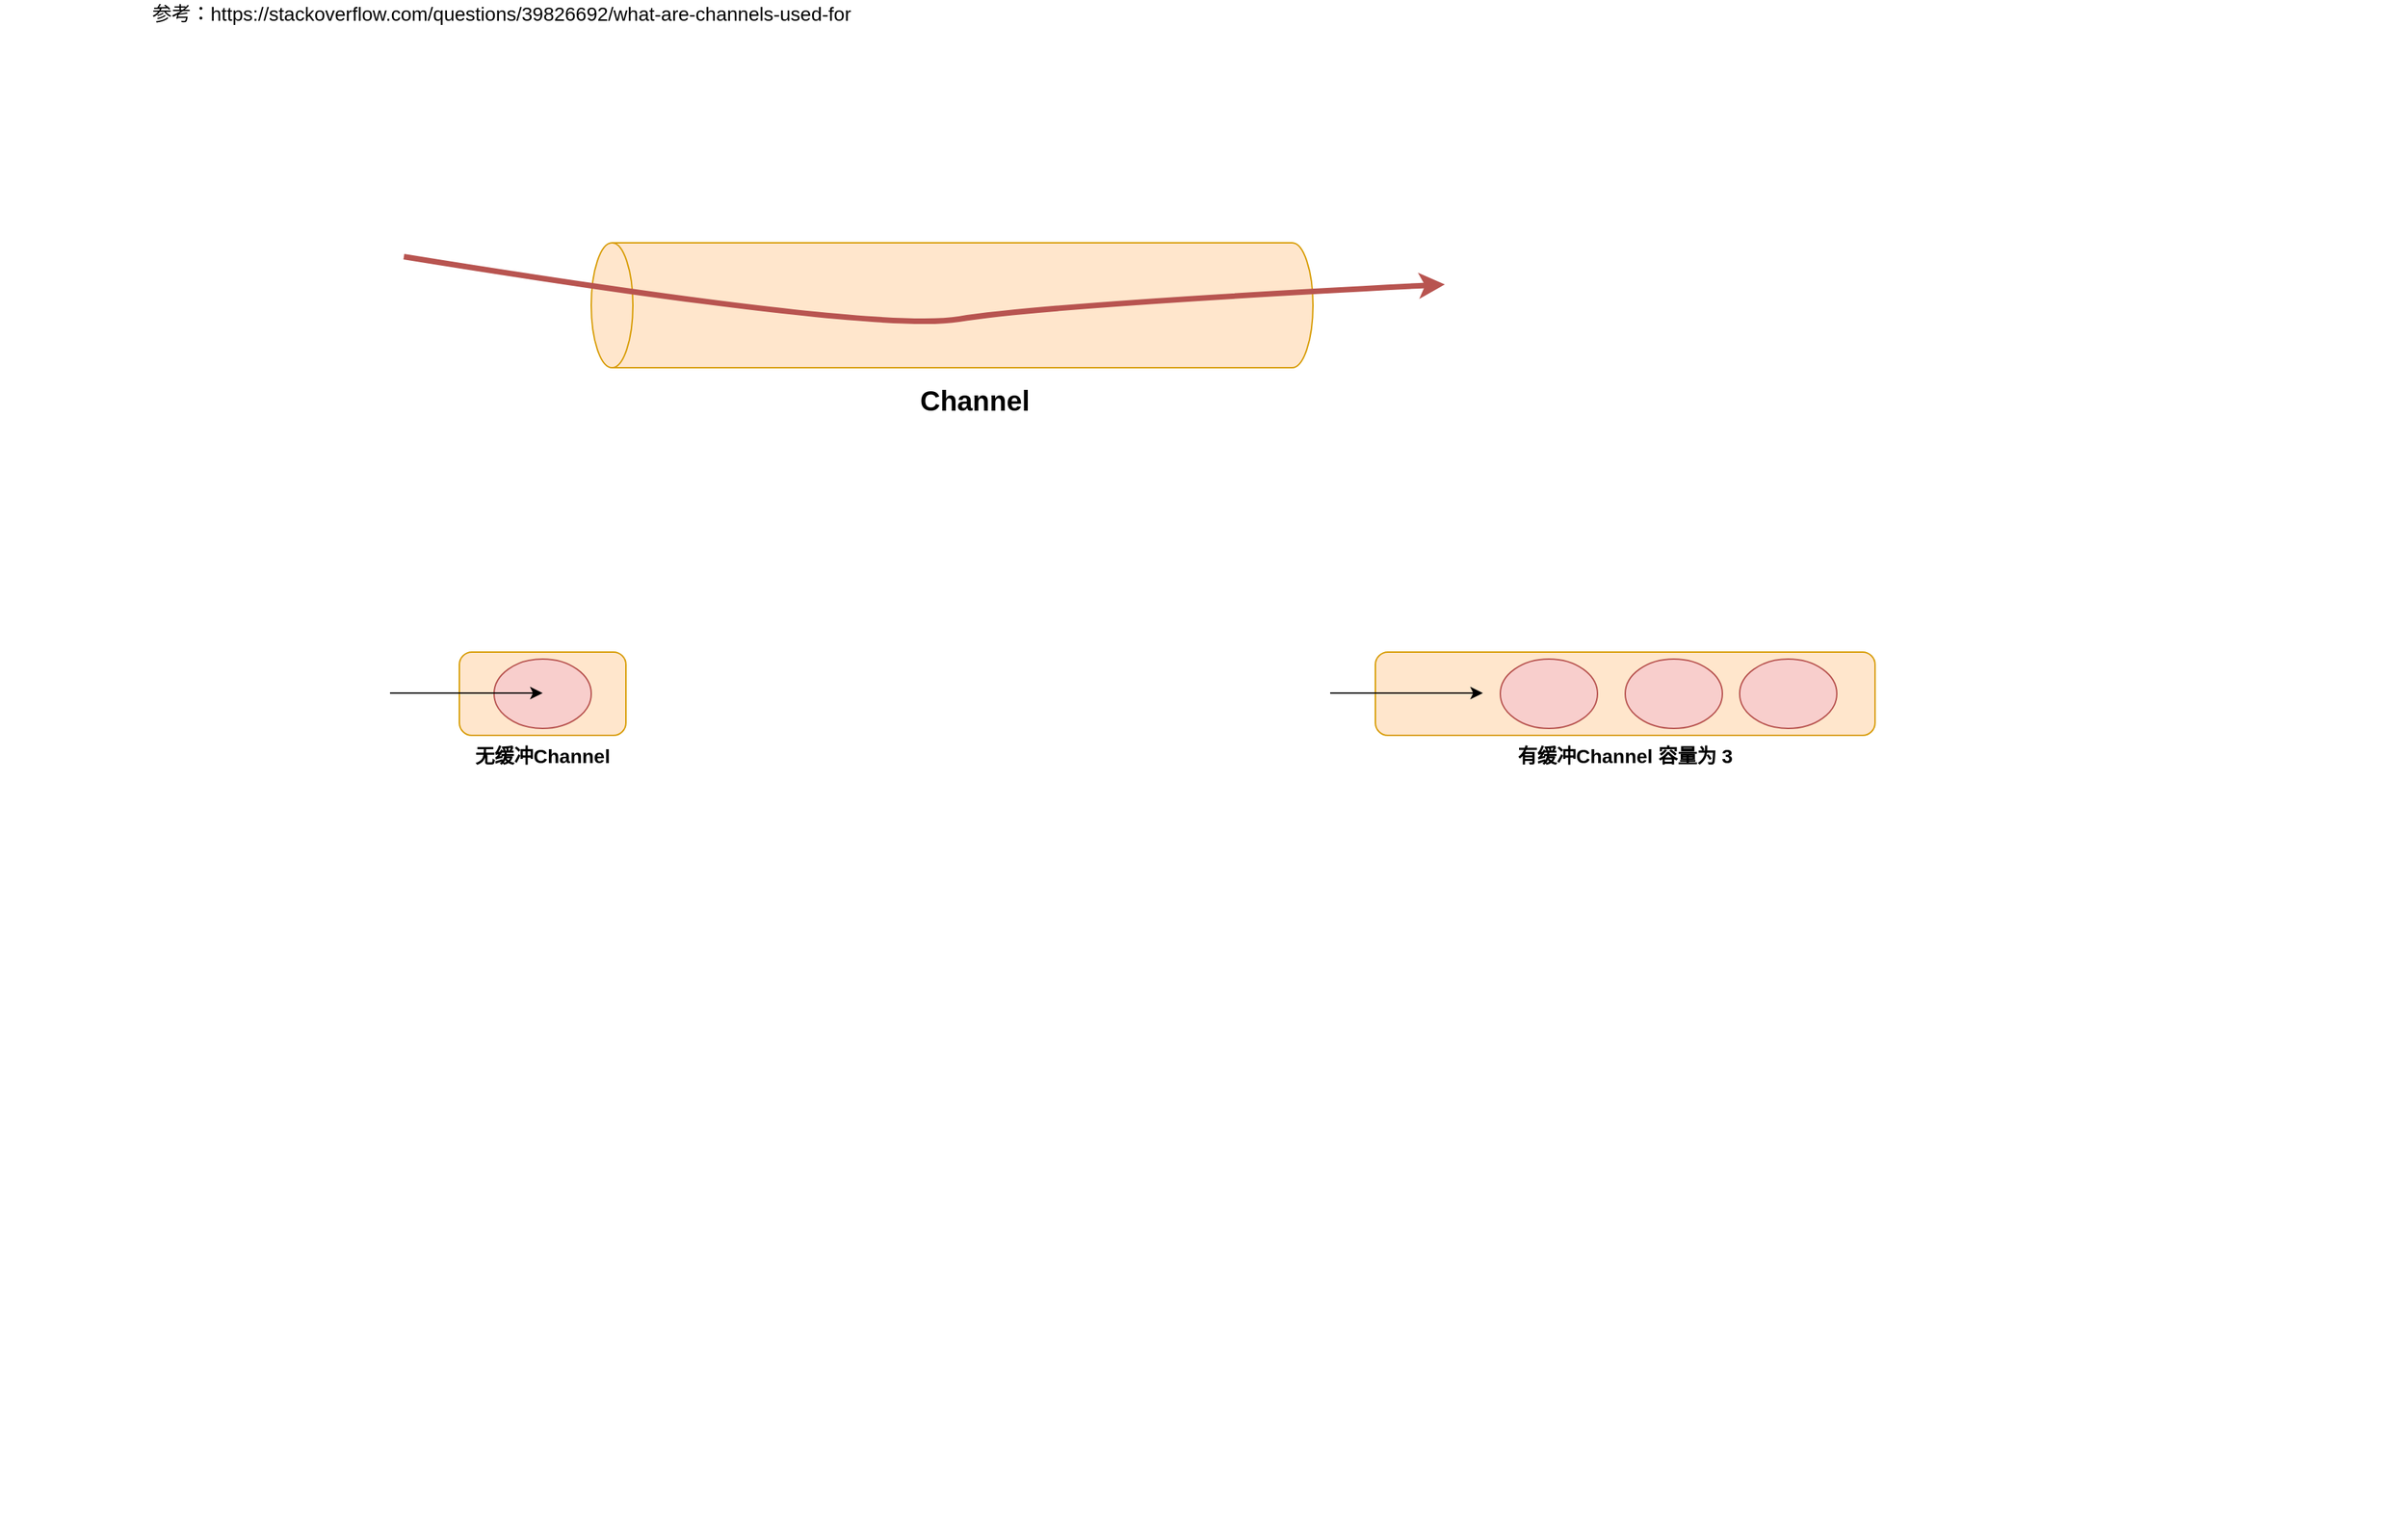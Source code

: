 <mxfile version="14.6.13" type="device" pages="2"><diagram id="2-M57R_hSXT9vt3cvuRG" name="channel"><mxGraphModel dx="1346" dy="627" grid="1" gridSize="10" guides="1" tooltips="1" connect="1" arrows="1" fold="1" page="0" pageScale="1" pageWidth="3300" pageHeight="4681" math="0" shadow="0"><root><mxCell id="0"/><mxCell id="1" parent="0"/><mxCell id="vdRSsDVSUpke1YgxUN4T-1" value="" style="shape=image;verticalLabelPosition=bottom;labelBackgroundColor=#ffffff;verticalAlign=top;aspect=fixed;imageAspect=0;image=https://i.stack.imgur.com/Lq7ZG.png;" parent="1" vertex="1"><mxGeometry x="-31" y="630" width="651" height="497.02" as="geometry"/></mxCell><mxCell id="vdRSsDVSUpke1YgxUN4T-16" value="" style="group;fontStyle=1;fontSize=14;" parent="1" vertex="1" connectable="0"><mxGeometry x="300" y="490" width="120" height="60" as="geometry"/></mxCell><mxCell id="vdRSsDVSUpke1YgxUN4T-2" value="无缓冲Channel" style="rounded=1;whiteSpace=wrap;html=1;labelPosition=center;verticalLabelPosition=bottom;align=center;verticalAlign=top;fillColor=#ffe6cc;strokeColor=#d79b00;fontStyle=1;fontSize=14;" parent="vdRSsDVSUpke1YgxUN4T-16" vertex="1"><mxGeometry width="120" height="60" as="geometry"/></mxCell><mxCell id="vdRSsDVSUpke1YgxUN4T-12" value="" style="ellipse;whiteSpace=wrap;html=1;fillColor=#f8cecc;strokeColor=#b85450;fontStyle=1;fontSize=14;" parent="vdRSsDVSUpke1YgxUN4T-16" vertex="1"><mxGeometry x="25" y="5" width="70" height="50" as="geometry"/></mxCell><mxCell id="vdRSsDVSUpke1YgxUN4T-21" value="" style="endArrow=classic;html=1;fontStyle=1;fontSize=14;" parent="vdRSsDVSUpke1YgxUN4T-16" edge="1"><mxGeometry width="50" height="50" relative="1" as="geometry"><mxPoint x="-50" y="29.5" as="sourcePoint"/><mxPoint x="60.0" y="29.5" as="targetPoint"/></mxGeometry></mxCell><mxCell id="vdRSsDVSUpke1YgxUN4T-19" value="" style="shape=image;verticalLabelPosition=bottom;labelBackgroundColor=#ffffff;verticalAlign=top;aspect=fixed;imageAspect=0;image=https://i.stack.imgur.com/kSx6w.png;" parent="1" vertex="1"><mxGeometry x="655" y="640" width="904.61" height="461" as="geometry"/></mxCell><mxCell id="vdRSsDVSUpke1YgxUN4T-20" value="参考：https://stackoverflow.com/questions/39826692/what-are-channels-used-for" style="text;html=1;align=center;verticalAlign=middle;resizable=0;points=[];autosize=1;fontSize=14;" parent="1" vertex="1"><mxGeometry x="70" y="20" width="520" height="20" as="geometry"/></mxCell><mxCell id="QeKJO6HXygh_D39BQ9ZP-1" value="" style="shape=cylinder3;whiteSpace=wrap;html=1;boundedLbl=1;backgroundOutline=1;size=15;rotation=-90;fillColor=#ffe6cc;strokeColor=#d79b00;labelPosition=right;verticalLabelPosition=middle;align=left;verticalAlign=middle;" parent="1" vertex="1"><mxGeometry x="610" y="-20" width="90" height="520" as="geometry"/></mxCell><mxCell id="QeKJO6HXygh_D39BQ9ZP-2" value="" style="curved=1;endArrow=classic;html=1;strokeWidth=4;fillColor=#f8cecc;strokeColor=#b85450;" parent="1" edge="1"><mxGeometry width="50" height="50" relative="1" as="geometry"><mxPoint x="260" y="205" as="sourcePoint"/><mxPoint x="1010" y="225" as="targetPoint"/><Array as="points"><mxPoint x="600" y="260"/><mxPoint x="720" y="240"/></Array></mxGeometry></mxCell><mxCell id="QeKJO6HXygh_D39BQ9ZP-9" value="&lt;meta charset=&quot;utf-8&quot;&gt;&lt;b style=&quot;color: rgb(0, 0, 0); font-family: helvetica; font-size: 12px; font-style: normal; letter-spacing: normal; text-align: left; text-indent: 0px; text-transform: none; word-spacing: 0px;&quot;&gt;&lt;font style=&quot;font-size: 20px&quot;&gt;Channel&lt;/font&gt;&lt;/b&gt;" style="text;whiteSpace=wrap;html=1;" parent="1" vertex="1"><mxGeometry x="630" y="290" width="100" height="30" as="geometry"/></mxCell><mxCell id="vdRSsDVSUpke1YgxUN4T-7" value="有缓冲Channel 容量为 3" style="rounded=1;whiteSpace=wrap;html=1;labelPosition=center;verticalLabelPosition=bottom;align=center;verticalAlign=top;fillColor=#ffe6cc;strokeColor=#d79b00;fontStyle=1;fontSize=14;" parent="1" vertex="1"><mxGeometry x="960" y="490" width="360" height="60" as="geometry"/></mxCell><mxCell id="vdRSsDVSUpke1YgxUN4T-13" value="" style="ellipse;whiteSpace=wrap;html=1;fillColor=#f8cecc;strokeColor=#b85450;fontStyle=1;fontSize=14;" parent="1" vertex="1"><mxGeometry x="1222.45" y="495" width="70" height="50" as="geometry"/></mxCell><mxCell id="vdRSsDVSUpke1YgxUN4T-14" value="" style="ellipse;whiteSpace=wrap;html=1;fillColor=#f8cecc;strokeColor=#b85450;fontStyle=1;fontSize=14;" parent="1" vertex="1"><mxGeometry x="1140" y="495" width="70" height="50" as="geometry"/></mxCell><mxCell id="vdRSsDVSUpke1YgxUN4T-15" value="" style="endArrow=classic;html=1;fontStyle=1;fontSize=14;" parent="1" edge="1"><mxGeometry x="927.45" y="490" width="50" height="50" as="geometry"><mxPoint x="927.45" y="519.5" as="sourcePoint"/><mxPoint x="1037.45" y="519.5" as="targetPoint"/></mxGeometry></mxCell><mxCell id="w41W4YS7_zEFxVi8ao7B-1" value="" style="ellipse;whiteSpace=wrap;html=1;fillColor=#f8cecc;strokeColor=#b85450;fontStyle=1;fontSize=14;" vertex="1" parent="1"><mxGeometry x="1050" y="495" width="70" height="50" as="geometry"/></mxCell><mxCell id="w41W4YS7_zEFxVi8ao7B-2" value="" style="shape=image;verticalLabelPosition=bottom;labelBackgroundColor=#ffffff;verticalAlign=top;aspect=fixed;imageAspect=0;image=https://www.jiyik.com/uploads/210906/I_202109061440594f060c.jpg;imageBackground=#ffffff;" vertex="1" parent="1"><mxGeometry x="1183" y="162" width="520" height="206" as="geometry"/></mxCell></root></mxGraphModel></diagram><diagram id="Z6-coDT_u3BUAhlZTkRJ" name="goroutine"><mxGraphModel dx="946" dy="627" grid="1" gridSize="10" guides="1" tooltips="1" connect="1" arrows="1" fold="1" page="1" pageScale="1" pageWidth="3300" pageHeight="4681" math="0" shadow="0"><root><mxCell id="xYv2DXQ_Mi1SY1U7kh-P-0"/><mxCell id="xYv2DXQ_Mi1SY1U7kh-P-1" parent="xYv2DXQ_Mi1SY1U7kh-P-0"/><mxCell id="hMyUyxM57gv2m4dREiAG-8" style="edgeStyle=orthogonalEdgeStyle;rounded=0;orthogonalLoop=1;jettySize=auto;html=1;exitX=0.5;exitY=1;exitDx=0;exitDy=0;entryX=0.5;entryY=0;entryDx=0;entryDy=0;fontSize=14;" parent="xYv2DXQ_Mi1SY1U7kh-P-1" source="hMyUyxM57gv2m4dREiAG-2" target="hMyUyxM57gv2m4dREiAG-3" edge="1"><mxGeometry relative="1" as="geometry"/></mxCell><mxCell id="hMyUyxM57gv2m4dREiAG-2" value="Start" style="rounded=1;whiteSpace=wrap;html=1;fontSize=14;fillColor=#AADEE6;strokeColor=#10739e;" parent="xYv2DXQ_Mi1SY1U7kh-P-1" vertex="1"><mxGeometry x="160" y="110" width="120" height="60" as="geometry"/></mxCell><mxCell id="hMyUyxM57gv2m4dREiAG-9" style="edgeStyle=orthogonalEdgeStyle;rounded=0;orthogonalLoop=1;jettySize=auto;html=1;exitX=0.5;exitY=1;exitDx=0;exitDy=0;fontSize=14;" parent="xYv2DXQ_Mi1SY1U7kh-P-1" source="hMyUyxM57gv2m4dREiAG-3" target="hMyUyxM57gv2m4dREiAG-4" edge="1"><mxGeometry relative="1" as="geometry"/></mxCell><mxCell id="hMyUyxM57gv2m4dREiAG-3" value="Task 1" style="rounded=1;whiteSpace=wrap;html=1;fontSize=14;fillColor=#AADEE6;strokeColor=#10739e;" parent="xYv2DXQ_Mi1SY1U7kh-P-1" vertex="1"><mxGeometry x="160" y="210" width="120" height="60" as="geometry"/></mxCell><mxCell id="hMyUyxM57gv2m4dREiAG-10" style="edgeStyle=orthogonalEdgeStyle;rounded=0;orthogonalLoop=1;jettySize=auto;html=1;exitX=0.5;exitY=1;exitDx=0;exitDy=0;fontSize=14;" parent="xYv2DXQ_Mi1SY1U7kh-P-1" source="hMyUyxM57gv2m4dREiAG-4" target="hMyUyxM57gv2m4dREiAG-5" edge="1"><mxGeometry relative="1" as="geometry"/></mxCell><mxCell id="hMyUyxM57gv2m4dREiAG-4" value="Task 2" style="rounded=1;whiteSpace=wrap;html=1;fontSize=14;fillColor=#AADEE6;strokeColor=#10739e;" parent="xYv2DXQ_Mi1SY1U7kh-P-1" vertex="1"><mxGeometry x="160" y="320" width="120" height="60" as="geometry"/></mxCell><mxCell id="hMyUyxM57gv2m4dREiAG-11" style="edgeStyle=orthogonalEdgeStyle;rounded=0;orthogonalLoop=1;jettySize=auto;html=1;exitX=0.5;exitY=1;exitDx=0;exitDy=0;fontSize=14;" parent="xYv2DXQ_Mi1SY1U7kh-P-1" source="hMyUyxM57gv2m4dREiAG-5" target="hMyUyxM57gv2m4dREiAG-6" edge="1"><mxGeometry relative="1" as="geometry"/></mxCell><mxCell id="hMyUyxM57gv2m4dREiAG-5" value="Task 3" style="rounded=1;whiteSpace=wrap;html=1;fontSize=14;fillColor=#AADEE6;strokeColor=#10739e;" parent="xYv2DXQ_Mi1SY1U7kh-P-1" vertex="1"><mxGeometry x="160" y="420" width="120" height="60" as="geometry"/></mxCell><mxCell id="hMyUyxM57gv2m4dREiAG-6" value="End" style="rounded=1;whiteSpace=wrap;html=1;fontSize=14;fillColor=#AADEE6;strokeColor=#10739e;" parent="xYv2DXQ_Mi1SY1U7kh-P-1" vertex="1"><mxGeometry x="160" y="520" width="120" height="60" as="geometry"/></mxCell><mxCell id="hMyUyxM57gv2m4dREiAG-7" value="&lt;b&gt;&lt;font style=&quot;font-size: 24px&quot;&gt;Sync&lt;/font&gt;&lt;/b&gt;" style="text;html=1;align=center;verticalAlign=middle;resizable=0;points=[];autosize=1;fontSize=14;" parent="xYv2DXQ_Mi1SY1U7kh-P-1" vertex="1"><mxGeometry x="185" y="52" width="70" height="30" as="geometry"/></mxCell><mxCell id="hMyUyxM57gv2m4dREiAG-17" style="edgeStyle=orthogonalEdgeStyle;rounded=0;orthogonalLoop=1;jettySize=auto;html=1;exitX=0.5;exitY=1;exitDx=0;exitDy=0;fontSize=14;" parent="xYv2DXQ_Mi1SY1U7kh-P-1" source="hMyUyxM57gv2m4dREiAG-12" target="hMyUyxM57gv2m4dREiAG-14" edge="1"><mxGeometry relative="1" as="geometry"/></mxCell><mxCell id="hMyUyxM57gv2m4dREiAG-19" style="edgeStyle=orthogonalEdgeStyle;rounded=0;orthogonalLoop=1;jettySize=auto;html=1;exitX=0.5;exitY=1;exitDx=0;exitDy=0;fontSize=14;" parent="xYv2DXQ_Mi1SY1U7kh-P-1" source="hMyUyxM57gv2m4dREiAG-12" target="hMyUyxM57gv2m4dREiAG-15" edge="1"><mxGeometry relative="1" as="geometry"/></mxCell><mxCell id="hMyUyxM57gv2m4dREiAG-20" style="edgeStyle=orthogonalEdgeStyle;rounded=0;orthogonalLoop=1;jettySize=auto;html=1;exitX=0.5;exitY=1;exitDx=0;exitDy=0;fontSize=14;" parent="xYv2DXQ_Mi1SY1U7kh-P-1" source="hMyUyxM57gv2m4dREiAG-12" target="hMyUyxM57gv2m4dREiAG-13" edge="1"><mxGeometry relative="1" as="geometry"/></mxCell><mxCell id="hMyUyxM57gv2m4dREiAG-12" value="Start" style="rounded=1;whiteSpace=wrap;html=1;fontSize=14;fillColor=#AADEE6;strokeColor=#10739e;" parent="xYv2DXQ_Mi1SY1U7kh-P-1" vertex="1"><mxGeometry x="630" y="110" width="120" height="60" as="geometry"/></mxCell><mxCell id="hMyUyxM57gv2m4dREiAG-21" style="edgeStyle=orthogonalEdgeStyle;rounded=0;orthogonalLoop=1;jettySize=auto;html=1;exitX=0.5;exitY=1;exitDx=0;exitDy=0;entryX=0;entryY=0.5;entryDx=0;entryDy=0;fontSize=14;" parent="xYv2DXQ_Mi1SY1U7kh-P-1" source="hMyUyxM57gv2m4dREiAG-13" target="hMyUyxM57gv2m4dREiAG-16" edge="1"><mxGeometry relative="1" as="geometry"/></mxCell><mxCell id="hMyUyxM57gv2m4dREiAG-13" value="Task 1" style="rounded=1;whiteSpace=wrap;html=1;fontSize=14;fillColor=#AADEE6;strokeColor=#10739e;" parent="xYv2DXQ_Mi1SY1U7kh-P-1" vertex="1"><mxGeometry x="460" y="320" width="120" height="60" as="geometry"/></mxCell><mxCell id="hMyUyxM57gv2m4dREiAG-18" style="edgeStyle=orthogonalEdgeStyle;rounded=0;orthogonalLoop=1;jettySize=auto;html=1;exitX=0.5;exitY=1;exitDx=0;exitDy=0;fontSize=14;" parent="xYv2DXQ_Mi1SY1U7kh-P-1" source="hMyUyxM57gv2m4dREiAG-14" target="hMyUyxM57gv2m4dREiAG-16" edge="1"><mxGeometry relative="1" as="geometry"/></mxCell><mxCell id="hMyUyxM57gv2m4dREiAG-14" value="Task 2" style="rounded=1;whiteSpace=wrap;html=1;fontSize=14;fillColor=#AADEE6;strokeColor=#10739e;" parent="xYv2DXQ_Mi1SY1U7kh-P-1" vertex="1"><mxGeometry x="630" y="320" width="120" height="60" as="geometry"/></mxCell><mxCell id="hMyUyxM57gv2m4dREiAG-22" style="edgeStyle=orthogonalEdgeStyle;rounded=0;orthogonalLoop=1;jettySize=auto;html=1;exitX=0.5;exitY=1;exitDx=0;exitDy=0;entryX=1;entryY=0.5;entryDx=0;entryDy=0;fontSize=14;" parent="xYv2DXQ_Mi1SY1U7kh-P-1" source="hMyUyxM57gv2m4dREiAG-15" target="hMyUyxM57gv2m4dREiAG-16" edge="1"><mxGeometry relative="1" as="geometry"/></mxCell><mxCell id="hMyUyxM57gv2m4dREiAG-15" value="Task 3" style="rounded=1;whiteSpace=wrap;html=1;fontSize=14;fillColor=#AADEE6;strokeColor=#10739e;" parent="xYv2DXQ_Mi1SY1U7kh-P-1" vertex="1"><mxGeometry x="800" y="320" width="120" height="60" as="geometry"/></mxCell><mxCell id="hMyUyxM57gv2m4dREiAG-16" value="End" style="rounded=1;whiteSpace=wrap;html=1;fontSize=14;fillColor=#AADEE6;strokeColor=#10739e;" parent="xYv2DXQ_Mi1SY1U7kh-P-1" vertex="1"><mxGeometry x="630" y="520" width="120" height="60" as="geometry"/></mxCell><mxCell id="hMyUyxM57gv2m4dREiAG-23" value="&lt;b&gt;&lt;font style=&quot;font-size: 24px&quot;&gt;ASync&lt;/font&gt;&lt;/b&gt;" style="text;html=1;align=center;verticalAlign=middle;resizable=0;points=[];autosize=1;fontSize=14;" parent="xYv2DXQ_Mi1SY1U7kh-P-1" vertex="1"><mxGeometry x="645" y="52" width="90" height="30" as="geometry"/></mxCell></root></mxGraphModel></diagram></mxfile>